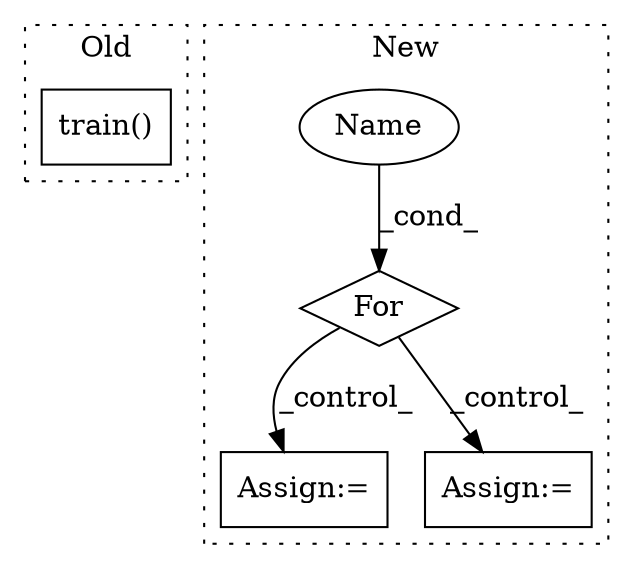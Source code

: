 digraph G {
subgraph cluster0 {
1 [label="train()" a="75" s="3503,3536" l="10,1" shape="box"];
label = "Old";
style="dotted";
}
subgraph cluster1 {
2 [label="For" a="107" s="3488,3520" l="4,10" shape="diamond"];
3 [label="Assign:=" a="68" s="3680" l="3" shape="box"];
4 [label="Name" a="87" s="3492" l="5" shape="ellipse"];
5 [label="Assign:=" a="68" s="4094" l="3" shape="box"];
label = "New";
style="dotted";
}
2 -> 5 [label="_control_"];
2 -> 3 [label="_control_"];
4 -> 2 [label="_cond_"];
}